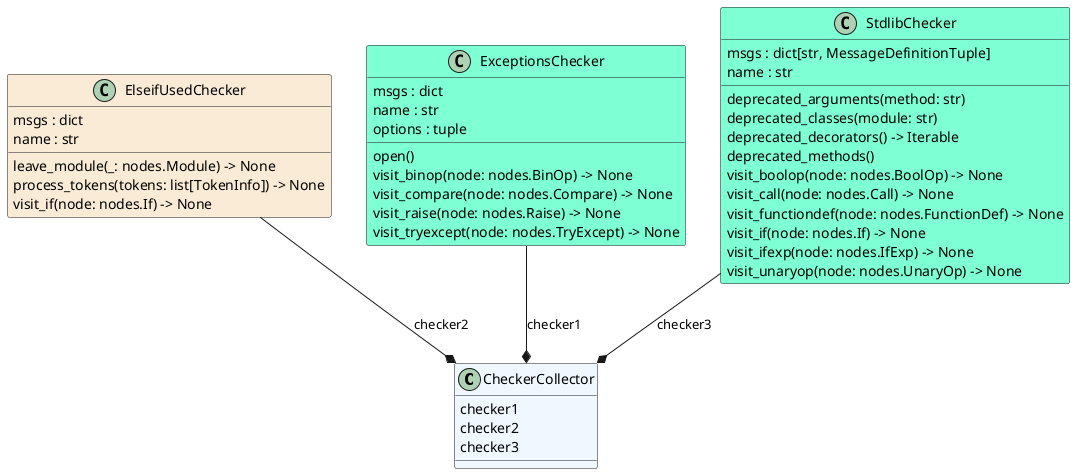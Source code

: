 @startuml classes
set namespaceSeparator none
class "CheckerCollector" as colorized.CheckerCollector #aliceblue {
  checker1
  checker2
  checker3
}
class "ElseifUsedChecker" as pylint.extensions.check_elif.ElseifUsedChecker #antiquewhite {
  msgs : dict
  name : str
  leave_module(_: nodes.Module) -> None
  process_tokens(tokens: list[TokenInfo]) -> None
  visit_if(node: nodes.If) -> None
}
class "ExceptionsChecker" as pylint.checkers.exceptions.ExceptionsChecker #aquamarine {
  msgs : dict
  name : str
  options : tuple
  open()
  visit_binop(node: nodes.BinOp) -> None
  visit_compare(node: nodes.Compare) -> None
  visit_raise(node: nodes.Raise) -> None
  visit_tryexcept(node: nodes.TryExcept) -> None
}
class "StdlibChecker" as pylint.checkers.stdlib.StdlibChecker #aquamarine {
  msgs : dict[str, MessageDefinitionTuple]
  name : str
  deprecated_arguments(method: str)
  deprecated_classes(module: str)
  deprecated_decorators() -> Iterable
  deprecated_methods()
  visit_boolop(node: nodes.BoolOp) -> None
  visit_call(node: nodes.Call) -> None
  visit_functiondef(node: nodes.FunctionDef) -> None
  visit_if(node: nodes.If) -> None
  visit_ifexp(node: nodes.IfExp) -> None
  visit_unaryop(node: nodes.UnaryOp) -> None
}
pylint.checkers.exceptions.ExceptionsChecker --* colorized.CheckerCollector : checker1
pylint.checkers.stdlib.StdlibChecker --* colorized.CheckerCollector : checker3
pylint.extensions.check_elif.ElseifUsedChecker --* colorized.CheckerCollector : checker2
@enduml
